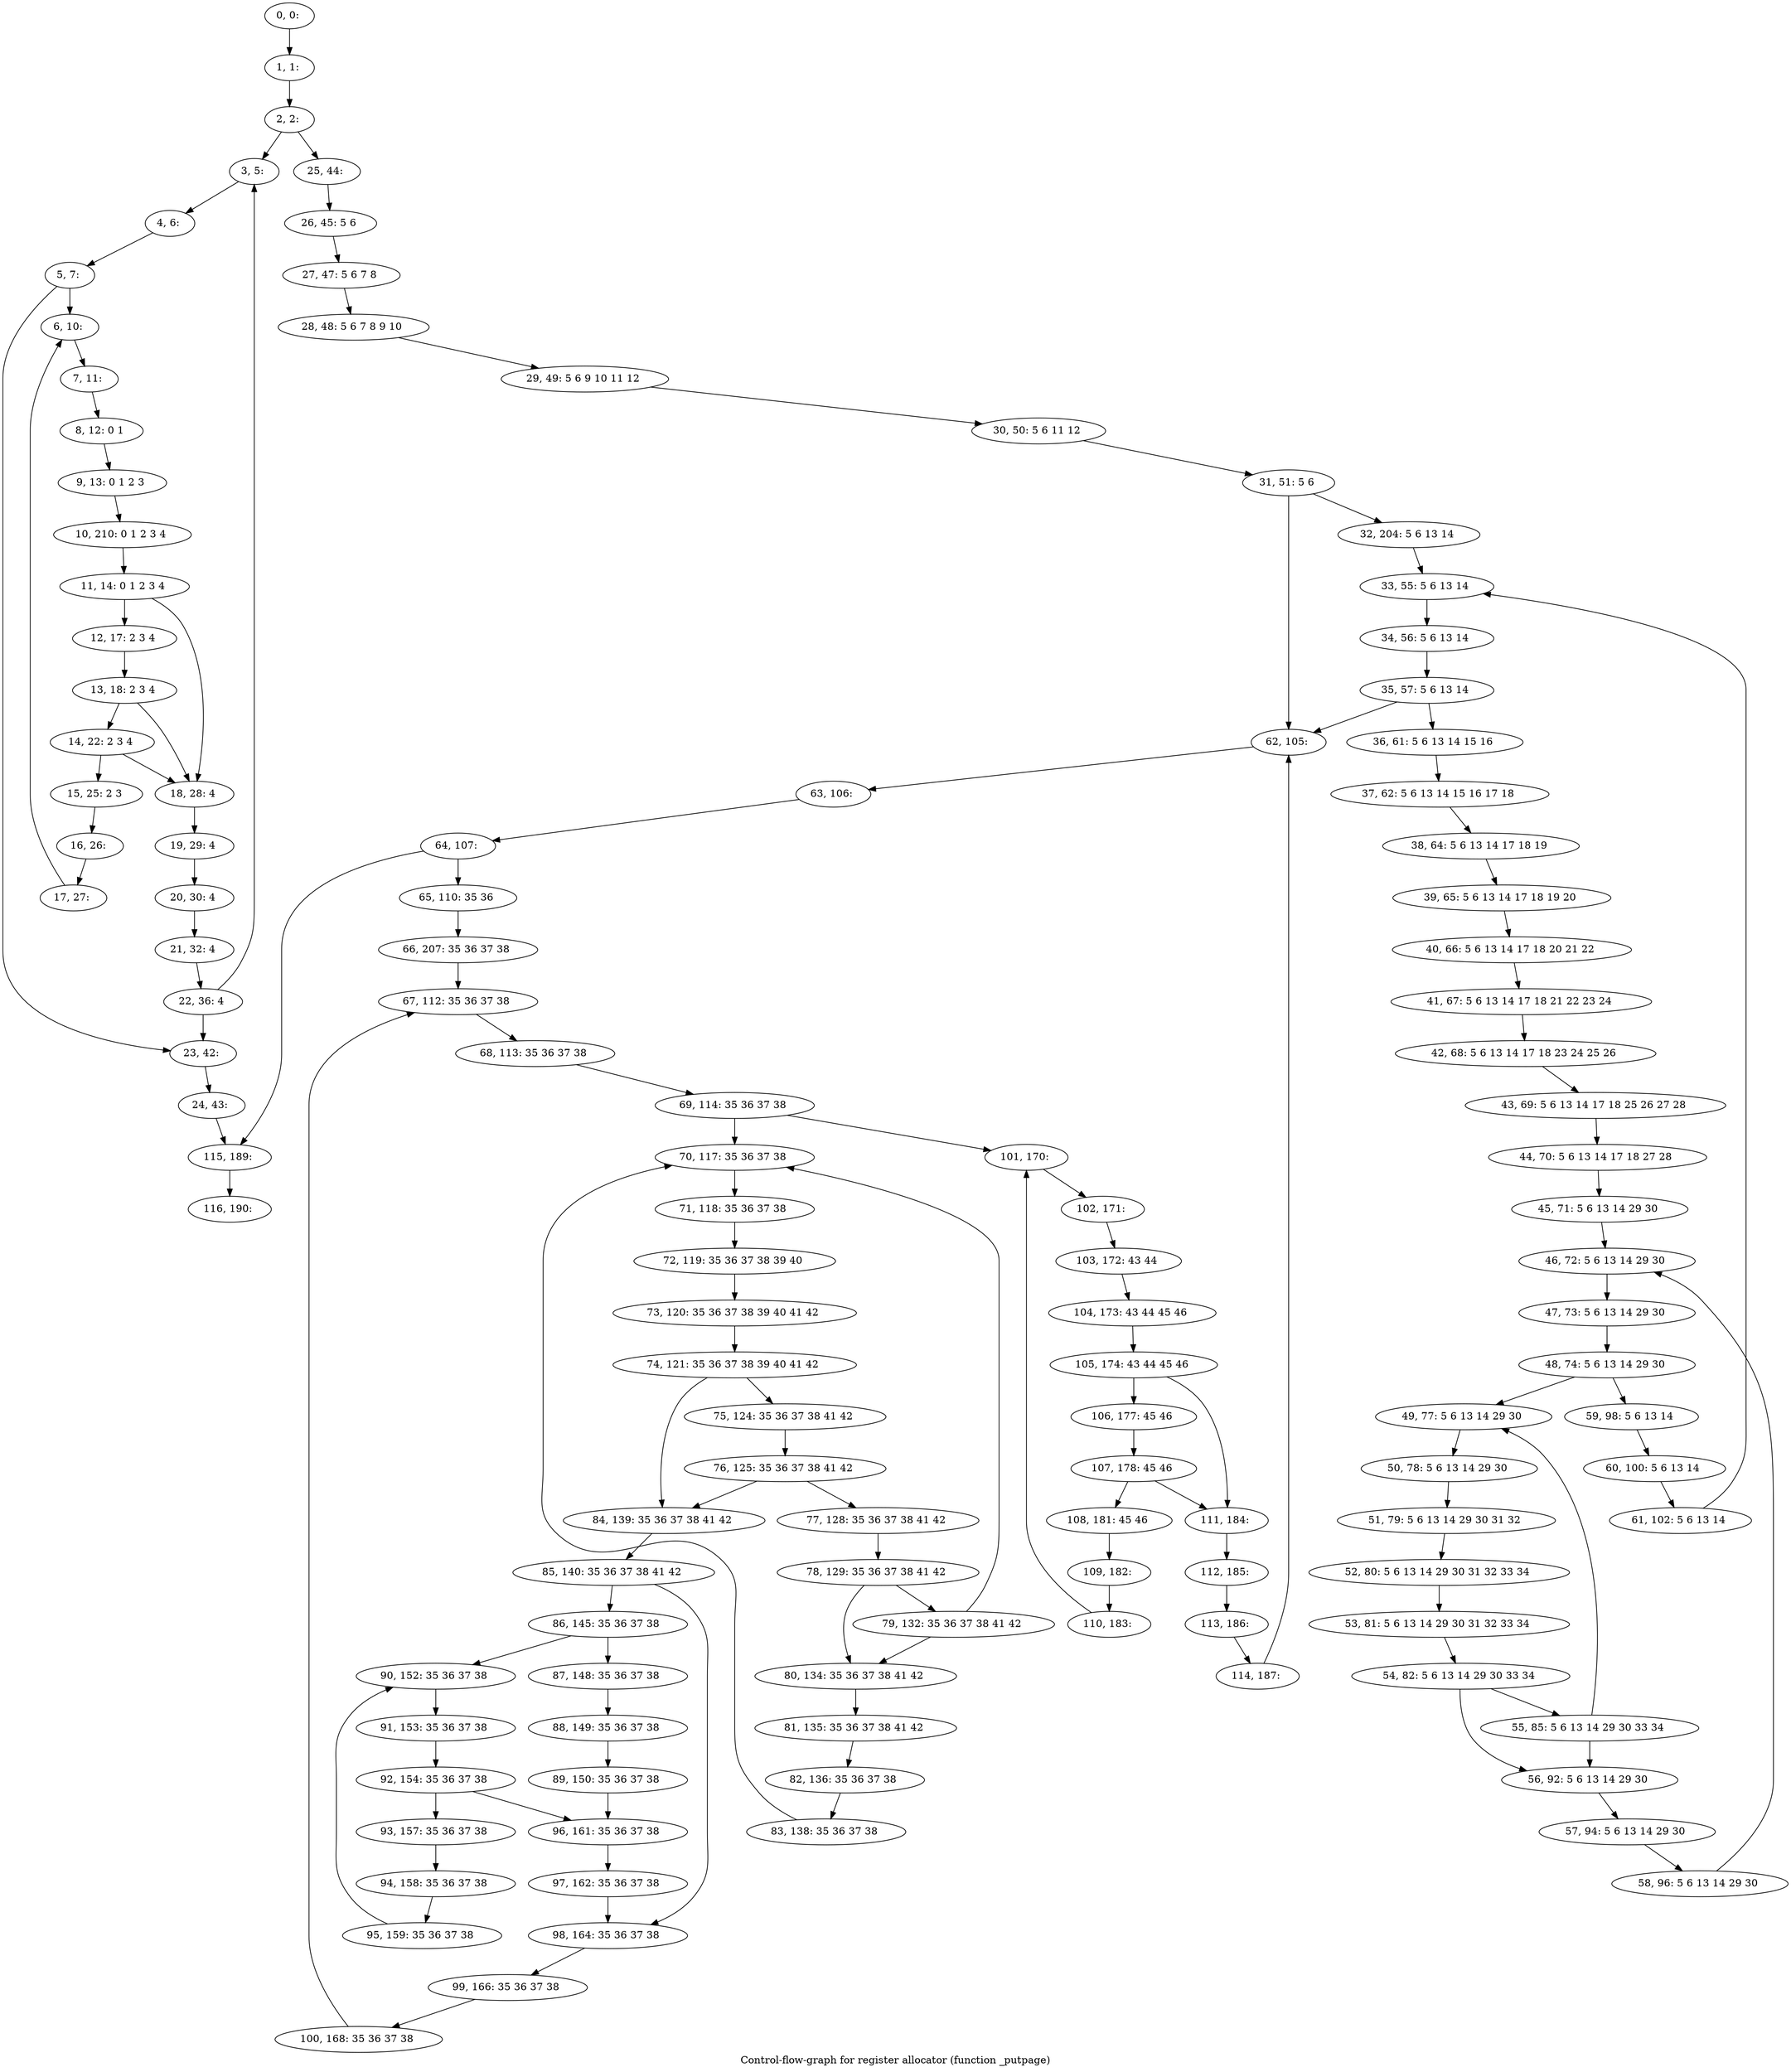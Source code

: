 digraph G {
graph [label="Control-flow-graph for register allocator (function _putpage)"]
0[label="0, 0: "];
1[label="1, 1: "];
2[label="2, 2: "];
3[label="3, 5: "];
4[label="4, 6: "];
5[label="5, 7: "];
6[label="6, 10: "];
7[label="7, 11: "];
8[label="8, 12: 0 1 "];
9[label="9, 13: 0 1 2 3 "];
10[label="10, 210: 0 1 2 3 4 "];
11[label="11, 14: 0 1 2 3 4 "];
12[label="12, 17: 2 3 4 "];
13[label="13, 18: 2 3 4 "];
14[label="14, 22: 2 3 4 "];
15[label="15, 25: 2 3 "];
16[label="16, 26: "];
17[label="17, 27: "];
18[label="18, 28: 4 "];
19[label="19, 29: 4 "];
20[label="20, 30: 4 "];
21[label="21, 32: 4 "];
22[label="22, 36: 4 "];
23[label="23, 42: "];
24[label="24, 43: "];
25[label="25, 44: "];
26[label="26, 45: 5 6 "];
27[label="27, 47: 5 6 7 8 "];
28[label="28, 48: 5 6 7 8 9 10 "];
29[label="29, 49: 5 6 9 10 11 12 "];
30[label="30, 50: 5 6 11 12 "];
31[label="31, 51: 5 6 "];
32[label="32, 204: 5 6 13 14 "];
33[label="33, 55: 5 6 13 14 "];
34[label="34, 56: 5 6 13 14 "];
35[label="35, 57: 5 6 13 14 "];
36[label="36, 61: 5 6 13 14 15 16 "];
37[label="37, 62: 5 6 13 14 15 16 17 18 "];
38[label="38, 64: 5 6 13 14 17 18 19 "];
39[label="39, 65: 5 6 13 14 17 18 19 20 "];
40[label="40, 66: 5 6 13 14 17 18 20 21 22 "];
41[label="41, 67: 5 6 13 14 17 18 21 22 23 24 "];
42[label="42, 68: 5 6 13 14 17 18 23 24 25 26 "];
43[label="43, 69: 5 6 13 14 17 18 25 26 27 28 "];
44[label="44, 70: 5 6 13 14 17 18 27 28 "];
45[label="45, 71: 5 6 13 14 29 30 "];
46[label="46, 72: 5 6 13 14 29 30 "];
47[label="47, 73: 5 6 13 14 29 30 "];
48[label="48, 74: 5 6 13 14 29 30 "];
49[label="49, 77: 5 6 13 14 29 30 "];
50[label="50, 78: 5 6 13 14 29 30 "];
51[label="51, 79: 5 6 13 14 29 30 31 32 "];
52[label="52, 80: 5 6 13 14 29 30 31 32 33 34 "];
53[label="53, 81: 5 6 13 14 29 30 31 32 33 34 "];
54[label="54, 82: 5 6 13 14 29 30 33 34 "];
55[label="55, 85: 5 6 13 14 29 30 33 34 "];
56[label="56, 92: 5 6 13 14 29 30 "];
57[label="57, 94: 5 6 13 14 29 30 "];
58[label="58, 96: 5 6 13 14 29 30 "];
59[label="59, 98: 5 6 13 14 "];
60[label="60, 100: 5 6 13 14 "];
61[label="61, 102: 5 6 13 14 "];
62[label="62, 105: "];
63[label="63, 106: "];
64[label="64, 107: "];
65[label="65, 110: 35 36 "];
66[label="66, 207: 35 36 37 38 "];
67[label="67, 112: 35 36 37 38 "];
68[label="68, 113: 35 36 37 38 "];
69[label="69, 114: 35 36 37 38 "];
70[label="70, 117: 35 36 37 38 "];
71[label="71, 118: 35 36 37 38 "];
72[label="72, 119: 35 36 37 38 39 40 "];
73[label="73, 120: 35 36 37 38 39 40 41 42 "];
74[label="74, 121: 35 36 37 38 39 40 41 42 "];
75[label="75, 124: 35 36 37 38 41 42 "];
76[label="76, 125: 35 36 37 38 41 42 "];
77[label="77, 128: 35 36 37 38 41 42 "];
78[label="78, 129: 35 36 37 38 41 42 "];
79[label="79, 132: 35 36 37 38 41 42 "];
80[label="80, 134: 35 36 37 38 41 42 "];
81[label="81, 135: 35 36 37 38 41 42 "];
82[label="82, 136: 35 36 37 38 "];
83[label="83, 138: 35 36 37 38 "];
84[label="84, 139: 35 36 37 38 41 42 "];
85[label="85, 140: 35 36 37 38 41 42 "];
86[label="86, 145: 35 36 37 38 "];
87[label="87, 148: 35 36 37 38 "];
88[label="88, 149: 35 36 37 38 "];
89[label="89, 150: 35 36 37 38 "];
90[label="90, 152: 35 36 37 38 "];
91[label="91, 153: 35 36 37 38 "];
92[label="92, 154: 35 36 37 38 "];
93[label="93, 157: 35 36 37 38 "];
94[label="94, 158: 35 36 37 38 "];
95[label="95, 159: 35 36 37 38 "];
96[label="96, 161: 35 36 37 38 "];
97[label="97, 162: 35 36 37 38 "];
98[label="98, 164: 35 36 37 38 "];
99[label="99, 166: 35 36 37 38 "];
100[label="100, 168: 35 36 37 38 "];
101[label="101, 170: "];
102[label="102, 171: "];
103[label="103, 172: 43 44 "];
104[label="104, 173: 43 44 45 46 "];
105[label="105, 174: 43 44 45 46 "];
106[label="106, 177: 45 46 "];
107[label="107, 178: 45 46 "];
108[label="108, 181: 45 46 "];
109[label="109, 182: "];
110[label="110, 183: "];
111[label="111, 184: "];
112[label="112, 185: "];
113[label="113, 186: "];
114[label="114, 187: "];
115[label="115, 189: "];
116[label="116, 190: "];
0->1 ;
1->2 ;
2->3 ;
2->25 ;
3->4 ;
4->5 ;
5->6 ;
5->23 ;
6->7 ;
7->8 ;
8->9 ;
9->10 ;
10->11 ;
11->12 ;
11->18 ;
12->13 ;
13->14 ;
13->18 ;
14->15 ;
14->18 ;
15->16 ;
16->17 ;
17->6 ;
18->19 ;
19->20 ;
20->21 ;
21->22 ;
22->23 ;
22->3 ;
23->24 ;
24->115 ;
25->26 ;
26->27 ;
27->28 ;
28->29 ;
29->30 ;
30->31 ;
31->32 ;
31->62 ;
32->33 ;
33->34 ;
34->35 ;
35->36 ;
35->62 ;
36->37 ;
37->38 ;
38->39 ;
39->40 ;
40->41 ;
41->42 ;
42->43 ;
43->44 ;
44->45 ;
45->46 ;
46->47 ;
47->48 ;
48->49 ;
48->59 ;
49->50 ;
50->51 ;
51->52 ;
52->53 ;
53->54 ;
54->55 ;
54->56 ;
55->56 ;
55->49 ;
56->57 ;
57->58 ;
58->46 ;
59->60 ;
60->61 ;
61->33 ;
62->63 ;
63->64 ;
64->65 ;
64->115 ;
65->66 ;
66->67 ;
67->68 ;
68->69 ;
69->70 ;
69->101 ;
70->71 ;
71->72 ;
72->73 ;
73->74 ;
74->75 ;
74->84 ;
75->76 ;
76->77 ;
76->84 ;
77->78 ;
78->79 ;
78->80 ;
79->80 ;
79->70 ;
80->81 ;
81->82 ;
82->83 ;
83->70 ;
84->85 ;
85->86 ;
85->98 ;
86->87 ;
86->90 ;
87->88 ;
88->89 ;
89->96 ;
90->91 ;
91->92 ;
92->93 ;
92->96 ;
93->94 ;
94->95 ;
95->90 ;
96->97 ;
97->98 ;
98->99 ;
99->100 ;
100->67 ;
101->102 ;
102->103 ;
103->104 ;
104->105 ;
105->106 ;
105->111 ;
106->107 ;
107->108 ;
107->111 ;
108->109 ;
109->110 ;
110->101 ;
111->112 ;
112->113 ;
113->114 ;
114->62 ;
115->116 ;
}
